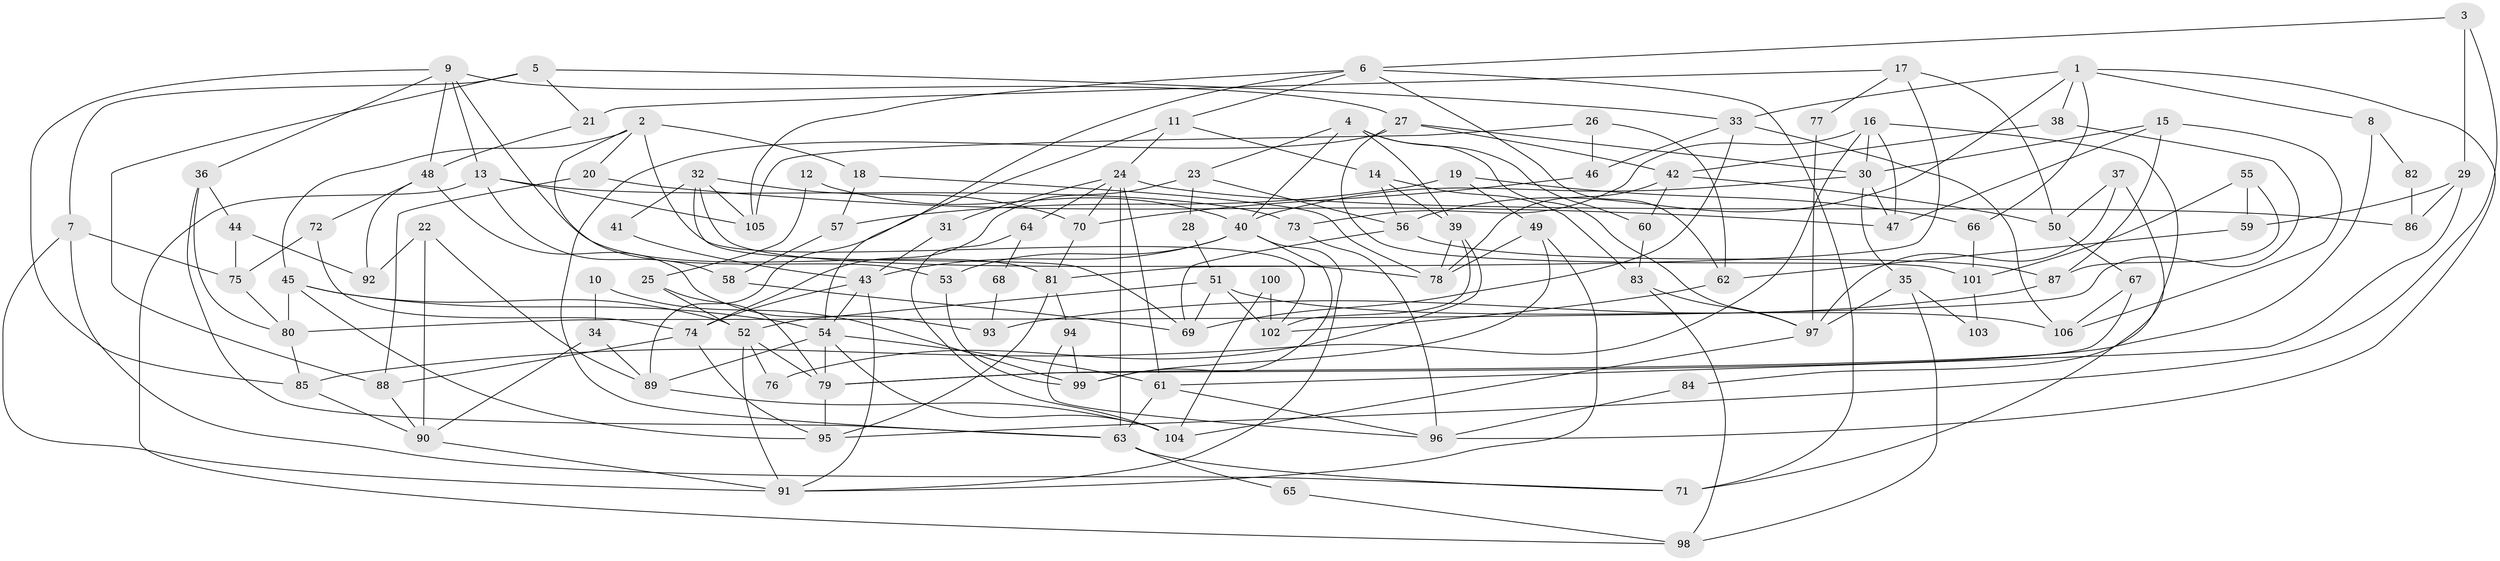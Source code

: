 // coarse degree distribution, {7: 0.08695652173913043, 5: 0.14492753623188406, 6: 0.21739130434782608, 8: 0.057971014492753624, 9: 0.028985507246376812, 3: 0.14492753623188406, 2: 0.11594202898550725, 4: 0.18840579710144928, 10: 0.014492753623188406}
// Generated by graph-tools (version 1.1) at 2025/52/02/27/25 19:52:04]
// undirected, 106 vertices, 212 edges
graph export_dot {
graph [start="1"]
  node [color=gray90,style=filled];
  1;
  2;
  3;
  4;
  5;
  6;
  7;
  8;
  9;
  10;
  11;
  12;
  13;
  14;
  15;
  16;
  17;
  18;
  19;
  20;
  21;
  22;
  23;
  24;
  25;
  26;
  27;
  28;
  29;
  30;
  31;
  32;
  33;
  34;
  35;
  36;
  37;
  38;
  39;
  40;
  41;
  42;
  43;
  44;
  45;
  46;
  47;
  48;
  49;
  50;
  51;
  52;
  53;
  54;
  55;
  56;
  57;
  58;
  59;
  60;
  61;
  62;
  63;
  64;
  65;
  66;
  67;
  68;
  69;
  70;
  71;
  72;
  73;
  74;
  75;
  76;
  77;
  78;
  79;
  80;
  81;
  82;
  83;
  84;
  85;
  86;
  87;
  88;
  89;
  90;
  91;
  92;
  93;
  94;
  95;
  96;
  97;
  98;
  99;
  100;
  101;
  102;
  103;
  104;
  105;
  106;
  1 -- 33;
  1 -- 38;
  1 -- 8;
  1 -- 56;
  1 -- 66;
  1 -- 96;
  2 -- 18;
  2 -- 53;
  2 -- 20;
  2 -- 45;
  2 -- 102;
  3 -- 95;
  3 -- 6;
  3 -- 29;
  4 -- 39;
  4 -- 40;
  4 -- 23;
  4 -- 60;
  4 -- 97;
  5 -- 88;
  5 -- 33;
  5 -- 7;
  5 -- 21;
  6 -- 71;
  6 -- 105;
  6 -- 11;
  6 -- 54;
  6 -- 62;
  7 -- 91;
  7 -- 71;
  7 -- 75;
  8 -- 79;
  8 -- 82;
  9 -- 36;
  9 -- 27;
  9 -- 13;
  9 -- 48;
  9 -- 81;
  9 -- 85;
  10 -- 34;
  10 -- 99;
  11 -- 89;
  11 -- 14;
  11 -- 24;
  12 -- 25;
  12 -- 40;
  13 -- 73;
  13 -- 58;
  13 -- 98;
  13 -- 105;
  14 -- 56;
  14 -- 39;
  14 -- 83;
  15 -- 30;
  15 -- 106;
  15 -- 47;
  15 -- 87;
  16 -- 30;
  16 -- 85;
  16 -- 47;
  16 -- 73;
  16 -- 84;
  17 -- 50;
  17 -- 81;
  17 -- 21;
  17 -- 77;
  18 -- 78;
  18 -- 57;
  19 -- 66;
  19 -- 49;
  19 -- 57;
  20 -- 47;
  20 -- 88;
  21 -- 48;
  22 -- 89;
  22 -- 92;
  22 -- 90;
  23 -- 74;
  23 -- 28;
  23 -- 56;
  24 -- 61;
  24 -- 31;
  24 -- 63;
  24 -- 64;
  24 -- 70;
  24 -- 86;
  25 -- 79;
  25 -- 52;
  26 -- 105;
  26 -- 62;
  26 -- 46;
  27 -- 30;
  27 -- 63;
  27 -- 42;
  27 -- 101;
  28 -- 51;
  29 -- 61;
  29 -- 59;
  29 -- 86;
  30 -- 47;
  30 -- 40;
  30 -- 35;
  31 -- 43;
  32 -- 78;
  32 -- 70;
  32 -- 41;
  32 -- 69;
  32 -- 105;
  33 -- 69;
  33 -- 46;
  33 -- 106;
  34 -- 90;
  34 -- 89;
  35 -- 97;
  35 -- 98;
  35 -- 103;
  36 -- 80;
  36 -- 63;
  36 -- 44;
  37 -- 97;
  37 -- 50;
  37 -- 71;
  38 -- 42;
  38 -- 80;
  39 -- 102;
  39 -- 76;
  39 -- 78;
  40 -- 91;
  40 -- 43;
  40 -- 53;
  40 -- 99;
  41 -- 43;
  42 -- 60;
  42 -- 50;
  42 -- 78;
  43 -- 91;
  43 -- 54;
  43 -- 74;
  44 -- 75;
  44 -- 92;
  45 -- 54;
  45 -- 52;
  45 -- 80;
  45 -- 95;
  46 -- 70;
  48 -- 72;
  48 -- 92;
  48 -- 93;
  49 -- 78;
  49 -- 91;
  49 -- 99;
  50 -- 67;
  51 -- 69;
  51 -- 52;
  51 -- 102;
  51 -- 106;
  52 -- 79;
  52 -- 76;
  52 -- 91;
  53 -- 99;
  54 -- 61;
  54 -- 79;
  54 -- 89;
  54 -- 104;
  55 -- 87;
  55 -- 59;
  55 -- 101;
  56 -- 69;
  56 -- 87;
  57 -- 58;
  58 -- 69;
  59 -- 62;
  60 -- 83;
  61 -- 96;
  61 -- 63;
  62 -- 102;
  63 -- 71;
  63 -- 65;
  64 -- 104;
  64 -- 68;
  65 -- 98;
  66 -- 101;
  67 -- 79;
  67 -- 106;
  68 -- 93;
  70 -- 81;
  72 -- 74;
  72 -- 75;
  73 -- 96;
  74 -- 88;
  74 -- 95;
  75 -- 80;
  77 -- 97;
  79 -- 95;
  80 -- 85;
  81 -- 95;
  81 -- 94;
  82 -- 86;
  83 -- 98;
  83 -- 97;
  84 -- 96;
  85 -- 90;
  87 -- 93;
  88 -- 90;
  89 -- 104;
  90 -- 91;
  94 -- 99;
  94 -- 96;
  97 -- 104;
  100 -- 104;
  100 -- 102;
  101 -- 103;
}
